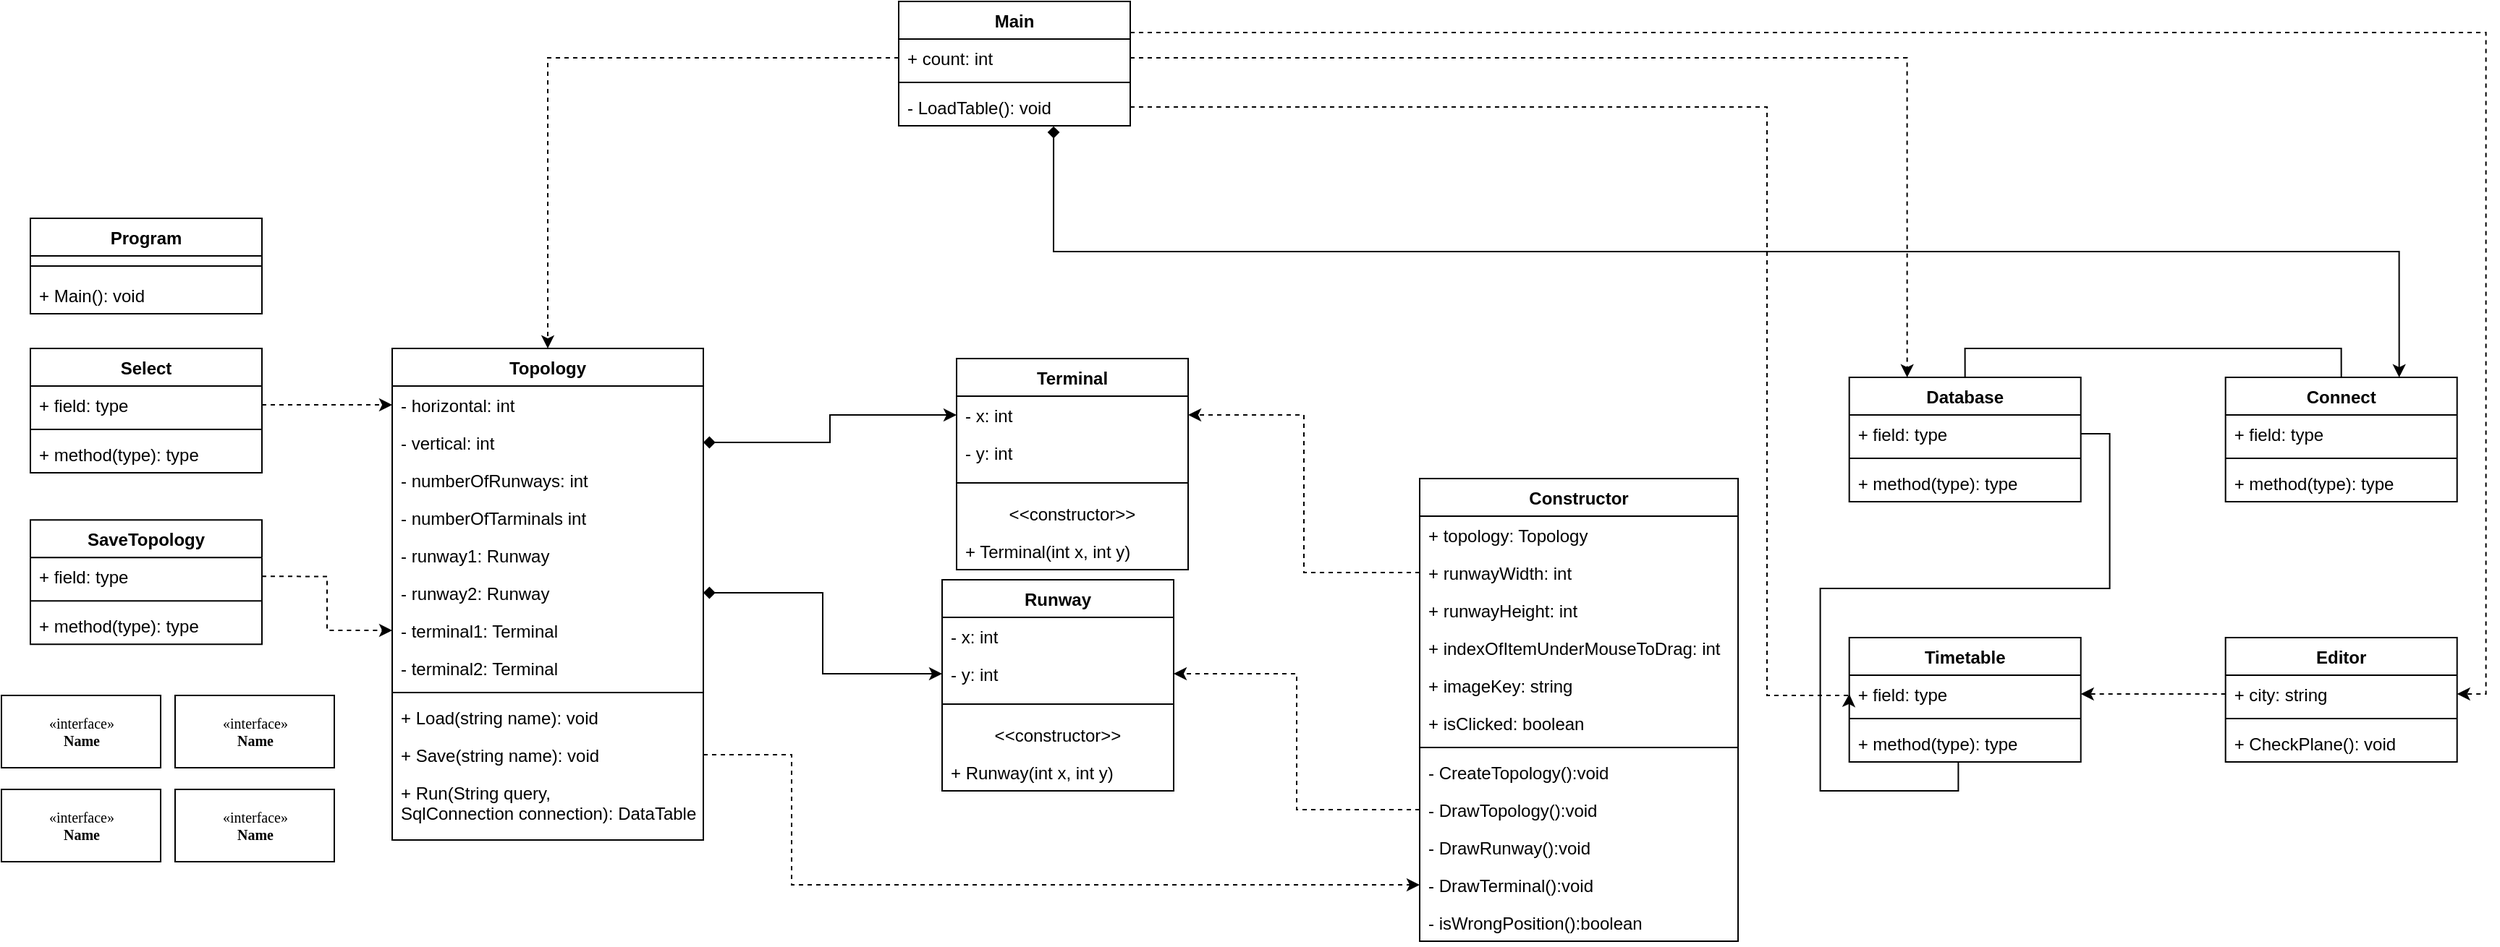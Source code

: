 <mxfile version="12.4.3" type="github" pages="1"><diagram name="Page-1" id="c4acf3e9-155e-7222-9cf6-157b1a14988f"><mxGraphModel dx="2558" dy="774" grid="1" gridSize="10" guides="1" tooltips="1" connect="1" arrows="1" fold="1" page="1" pageScale="1" pageWidth="850" pageHeight="1100" background="#ffffff" math="0" shadow="0"><root><mxCell id="0"/><mxCell id="1" parent="0"/><mxCell id="5d2195bd80daf111-8" value="&amp;laquo;interface&amp;raquo;&lt;br&gt;&lt;b&gt;Name&lt;/b&gt;" style="html=1;rounded=0;shadow=0;comic=0;labelBackgroundColor=none;strokeWidth=1;fontFamily=Verdana;fontSize=10;align=center;" parent="1" vertex="1"><mxGeometry x="-820" y="680" width="110" height="50" as="geometry"/></mxCell><mxCell id="5d2195bd80daf111-13" value="&amp;laquo;interface&amp;raquo;&lt;br&gt;&lt;b&gt;Name&lt;/b&gt;" style="html=1;rounded=0;shadow=0;comic=0;labelBackgroundColor=none;strokeWidth=1;fontFamily=Verdana;fontSize=10;align=center;" parent="1" vertex="1"><mxGeometry x="-820" y="745" width="110" height="50" as="geometry"/></mxCell><mxCell id="5d2195bd80daf111-14" value="&amp;laquo;interface&amp;raquo;&lt;br&gt;&lt;b&gt;Name&lt;/b&gt;" style="html=1;rounded=0;shadow=0;comic=0;labelBackgroundColor=none;strokeWidth=1;fontFamily=Verdana;fontSize=10;align=center;" parent="1" vertex="1"><mxGeometry x="-700" y="680" width="110" height="50" as="geometry"/></mxCell><mxCell id="5d2195bd80daf111-17" value="&amp;laquo;interface&amp;raquo;&lt;br&gt;&lt;b&gt;Name&lt;/b&gt;" style="html=1;rounded=0;shadow=0;comic=0;labelBackgroundColor=none;strokeWidth=1;fontFamily=Verdana;fontSize=10;align=center;" parent="1" vertex="1"><mxGeometry x="-700" y="745" width="110" height="50" as="geometry"/></mxCell><mxCell id="RniD1HuskMHVJmETb2_K-17" style="edgeStyle=orthogonalEdgeStyle;rounded=0;orthogonalLoop=1;jettySize=auto;html=1;exitX=1;exitY=0.25;exitDx=0;exitDy=0;entryX=1;entryY=0.5;entryDx=0;entryDy=0;dashed=1;startArrow=none;startFill=0;endArrow=classic;endFill=1;" edge="1" parent="1" source="V4cQfguPERzRXKJb4Z5P-1" target="V4cQfguPERzRXKJb4Z5P-10"><mxGeometry relative="1" as="geometry"/></mxCell><mxCell id="V4cQfguPERzRXKJb4Z5P-1" value="Main" style="swimlane;fontStyle=1;align=center;verticalAlign=top;childLayout=stackLayout;horizontal=1;startSize=26;horizontalStack=0;resizeParent=1;resizeParentMax=0;resizeLast=0;collapsible=1;marginBottom=0;" parent="1" vertex="1"><mxGeometry x="-200" y="200" width="160" height="86" as="geometry"/></mxCell><mxCell id="V4cQfguPERzRXKJb4Z5P-2" value="+ count: int" style="text;strokeColor=none;fillColor=none;align=left;verticalAlign=top;spacingLeft=4;spacingRight=4;overflow=hidden;rotatable=0;points=[[0,0.5],[1,0.5]];portConstraint=eastwest;" parent="V4cQfguPERzRXKJb4Z5P-1" vertex="1"><mxGeometry y="26" width="160" height="26" as="geometry"/></mxCell><mxCell id="V4cQfguPERzRXKJb4Z5P-3" value="" style="line;strokeWidth=1;fillColor=none;align=left;verticalAlign=middle;spacingTop=-1;spacingLeft=3;spacingRight=3;rotatable=0;labelPosition=right;points=[];portConstraint=eastwest;" parent="V4cQfguPERzRXKJb4Z5P-1" vertex="1"><mxGeometry y="52" width="160" height="8" as="geometry"/></mxCell><mxCell id="V4cQfguPERzRXKJb4Z5P-4" value="- LoadTable(): void" style="text;strokeColor=none;fillColor=none;align=left;verticalAlign=top;spacingLeft=4;spacingRight=4;overflow=hidden;rotatable=0;points=[[0,0.5],[1,0.5]];portConstraint=eastwest;" parent="V4cQfguPERzRXKJb4Z5P-1" vertex="1"><mxGeometry y="60" width="160" height="26" as="geometry"/></mxCell><mxCell id="V4cQfguPERzRXKJb4Z5P-5" value="Runway" style="swimlane;fontStyle=1;align=center;verticalAlign=top;childLayout=stackLayout;horizontal=1;startSize=26;horizontalStack=0;resizeParent=1;resizeParentMax=0;resizeLast=0;collapsible=1;marginBottom=0;" parent="1" vertex="1"><mxGeometry x="-170" y="600" width="160" height="146" as="geometry"/></mxCell><mxCell id="V4cQfguPERzRXKJb4Z5P-6" value="- x: int" style="text;strokeColor=none;fillColor=none;align=left;verticalAlign=top;spacingLeft=4;spacingRight=4;overflow=hidden;rotatable=0;points=[[0,0.5],[1,0.5]];portConstraint=eastwest;" parent="V4cQfguPERzRXKJb4Z5P-5" vertex="1"><mxGeometry y="26" width="160" height="26" as="geometry"/></mxCell><mxCell id="V4cQfguPERzRXKJb4Z5P-51" value="- y: int" style="text;strokeColor=none;fillColor=none;align=left;verticalAlign=top;spacingLeft=4;spacingRight=4;overflow=hidden;rotatable=0;points=[[0,0.5],[1,0.5]];portConstraint=eastwest;" parent="V4cQfguPERzRXKJb4Z5P-5" vertex="1"><mxGeometry y="52" width="160" height="26" as="geometry"/></mxCell><mxCell id="V4cQfguPERzRXKJb4Z5P-7" value="" style="line;strokeWidth=1;fillColor=none;align=left;verticalAlign=middle;spacingTop=-1;spacingLeft=3;spacingRight=3;rotatable=0;labelPosition=right;points=[];portConstraint=eastwest;" parent="V4cQfguPERzRXKJb4Z5P-5" vertex="1"><mxGeometry y="78" width="160" height="16" as="geometry"/></mxCell><mxCell id="V4cQfguPERzRXKJb4Z5P-60" value="&lt;&lt;constructor&gt;&gt;" style="text;strokeColor=none;fillColor=none;align=center;verticalAlign=top;spacingLeft=4;spacingRight=4;overflow=hidden;rotatable=0;points=[[0,0.5],[1,0.5]];portConstraint=eastwest;" parent="V4cQfguPERzRXKJb4Z5P-5" vertex="1"><mxGeometry y="94" width="160" height="26" as="geometry"/></mxCell><mxCell id="V4cQfguPERzRXKJb4Z5P-59" value="+ Runway(int x, int y)" style="text;strokeColor=none;fillColor=none;align=left;verticalAlign=top;spacingLeft=4;spacingRight=4;overflow=hidden;rotatable=0;points=[[0,0.5],[1,0.5]];portConstraint=eastwest;" parent="V4cQfguPERzRXKJb4Z5P-5" vertex="1"><mxGeometry y="120" width="160" height="26" as="geometry"/></mxCell><mxCell id="V4cQfguPERzRXKJb4Z5P-9" value="Editor" style="swimlane;fontStyle=1;align=center;verticalAlign=top;childLayout=stackLayout;horizontal=1;startSize=26;horizontalStack=0;resizeParent=1;resizeParentMax=0;resizeLast=0;collapsible=1;marginBottom=0;" parent="1" vertex="1"><mxGeometry x="716.84" y="640" width="160" height="86" as="geometry"/></mxCell><mxCell id="V4cQfguPERzRXKJb4Z5P-10" value="+ city: string" style="text;strokeColor=none;fillColor=none;align=left;verticalAlign=top;spacingLeft=4;spacingRight=4;overflow=hidden;rotatable=0;points=[[0,0.5],[1,0.5]];portConstraint=eastwest;" parent="V4cQfguPERzRXKJb4Z5P-9" vertex="1"><mxGeometry y="26" width="160" height="26" as="geometry"/></mxCell><mxCell id="V4cQfguPERzRXKJb4Z5P-11" value="" style="line;strokeWidth=1;fillColor=none;align=left;verticalAlign=middle;spacingTop=-1;spacingLeft=3;spacingRight=3;rotatable=0;labelPosition=right;points=[];portConstraint=eastwest;" parent="V4cQfguPERzRXKJb4Z5P-9" vertex="1"><mxGeometry y="52" width="160" height="8" as="geometry"/></mxCell><mxCell id="V4cQfguPERzRXKJb4Z5P-12" value="+ CheckPlane(): void" style="text;strokeColor=none;fillColor=none;align=left;verticalAlign=top;spacingLeft=4;spacingRight=4;overflow=hidden;rotatable=0;points=[[0,0.5],[1,0.5]];portConstraint=eastwest;" parent="V4cQfguPERzRXKJb4Z5P-9" vertex="1"><mxGeometry y="60" width="160" height="26" as="geometry"/></mxCell><mxCell id="V4cQfguPERzRXKJb4Z5P-13" value="Database" style="swimlane;fontStyle=1;align=center;verticalAlign=top;childLayout=stackLayout;horizontal=1;startSize=26;horizontalStack=0;resizeParent=1;resizeParentMax=0;resizeLast=0;collapsible=1;marginBottom=0;" parent="1" vertex="1"><mxGeometry x="456.84" y="460" width="160" height="86" as="geometry"/></mxCell><mxCell id="V4cQfguPERzRXKJb4Z5P-14" value="+ field: type" style="text;strokeColor=none;fillColor=none;align=left;verticalAlign=top;spacingLeft=4;spacingRight=4;overflow=hidden;rotatable=0;points=[[0,0.5],[1,0.5]];portConstraint=eastwest;" parent="V4cQfguPERzRXKJb4Z5P-13" vertex="1"><mxGeometry y="26" width="160" height="26" as="geometry"/></mxCell><mxCell id="V4cQfguPERzRXKJb4Z5P-15" value="" style="line;strokeWidth=1;fillColor=none;align=left;verticalAlign=middle;spacingTop=-1;spacingLeft=3;spacingRight=3;rotatable=0;labelPosition=right;points=[];portConstraint=eastwest;" parent="V4cQfguPERzRXKJb4Z5P-13" vertex="1"><mxGeometry y="52" width="160" height="8" as="geometry"/></mxCell><mxCell id="V4cQfguPERzRXKJb4Z5P-16" value="+ method(type): type" style="text;strokeColor=none;fillColor=none;align=left;verticalAlign=top;spacingLeft=4;spacingRight=4;overflow=hidden;rotatable=0;points=[[0,0.5],[1,0.5]];portConstraint=eastwest;" parent="V4cQfguPERzRXKJb4Z5P-13" vertex="1"><mxGeometry y="60" width="160" height="26" as="geometry"/></mxCell><mxCell id="V4cQfguPERzRXKJb4Z5P-17" value="Program" style="swimlane;fontStyle=1;align=center;verticalAlign=top;childLayout=stackLayout;horizontal=1;startSize=26;horizontalStack=0;resizeParent=1;resizeParentMax=0;resizeLast=0;collapsible=1;marginBottom=0;" parent="1" vertex="1"><mxGeometry x="-800" y="350" width="160" height="66" as="geometry"/></mxCell><mxCell id="V4cQfguPERzRXKJb4Z5P-19" value="" style="line;strokeWidth=1;fillColor=none;align=left;verticalAlign=middle;spacingTop=-1;spacingLeft=3;spacingRight=3;rotatable=0;labelPosition=right;points=[];portConstraint=eastwest;" parent="V4cQfguPERzRXKJb4Z5P-17" vertex="1"><mxGeometry y="26" width="160" height="14" as="geometry"/></mxCell><mxCell id="V4cQfguPERzRXKJb4Z5P-20" value="+ Main(): void" style="text;strokeColor=none;fillColor=none;align=left;verticalAlign=top;spacingLeft=4;spacingRight=4;overflow=hidden;rotatable=0;points=[[0,0.5],[1,0.5]];portConstraint=eastwest;" parent="V4cQfguPERzRXKJb4Z5P-17" vertex="1"><mxGeometry y="40" width="160" height="26" as="geometry"/></mxCell><mxCell id="V4cQfguPERzRXKJb4Z5P-21" value="Constructor" style="swimlane;fontStyle=1;align=center;verticalAlign=top;childLayout=stackLayout;horizontal=1;startSize=26;horizontalStack=0;resizeParent=1;resizeParentMax=0;resizeLast=0;collapsible=1;marginBottom=0;" parent="1" vertex="1"><mxGeometry x="160" y="530" width="220" height="320" as="geometry"/></mxCell><mxCell id="V4cQfguPERzRXKJb4Z5P-22" value="+ topology: Topology" style="text;strokeColor=none;fillColor=none;align=left;verticalAlign=top;spacingLeft=4;spacingRight=4;overflow=hidden;rotatable=0;points=[[0,0.5],[1,0.5]];portConstraint=eastwest;" parent="V4cQfguPERzRXKJb4Z5P-21" vertex="1"><mxGeometry y="26" width="220" height="26" as="geometry"/></mxCell><mxCell id="V4cQfguPERzRXKJb4Z5P-76" value="+ runwayWidth: int" style="text;strokeColor=none;fillColor=none;align=left;verticalAlign=top;spacingLeft=4;spacingRight=4;overflow=hidden;rotatable=0;points=[[0,0.5],[1,0.5]];portConstraint=eastwest;" parent="V4cQfguPERzRXKJb4Z5P-21" vertex="1"><mxGeometry y="52" width="220" height="26" as="geometry"/></mxCell><mxCell id="V4cQfguPERzRXKJb4Z5P-77" value="+ runwayHeight: int" style="text;strokeColor=none;fillColor=none;align=left;verticalAlign=top;spacingLeft=4;spacingRight=4;overflow=hidden;rotatable=0;points=[[0,0.5],[1,0.5]];portConstraint=eastwest;" parent="V4cQfguPERzRXKJb4Z5P-21" vertex="1"><mxGeometry y="78" width="220" height="26" as="geometry"/></mxCell><mxCell id="V4cQfguPERzRXKJb4Z5P-80" value="+ indexOfItemUnderMouseToDrag: int" style="text;strokeColor=none;fillColor=none;align=left;verticalAlign=top;spacingLeft=4;spacingRight=4;overflow=hidden;rotatable=0;points=[[0,0.5],[1,0.5]];portConstraint=eastwest;" parent="V4cQfguPERzRXKJb4Z5P-21" vertex="1"><mxGeometry y="104" width="220" height="26" as="geometry"/></mxCell><mxCell id="V4cQfguPERzRXKJb4Z5P-81" value="+ imageKey: string" style="text;strokeColor=none;fillColor=none;align=left;verticalAlign=top;spacingLeft=4;spacingRight=4;overflow=hidden;rotatable=0;points=[[0,0.5],[1,0.5]];portConstraint=eastwest;" parent="V4cQfguPERzRXKJb4Z5P-21" vertex="1"><mxGeometry y="130" width="220" height="26" as="geometry"/></mxCell><mxCell id="V4cQfguPERzRXKJb4Z5P-82" value="+ isClicked: boolean" style="text;strokeColor=none;fillColor=none;align=left;verticalAlign=top;spacingLeft=4;spacingRight=4;overflow=hidden;rotatable=0;points=[[0,0.5],[1,0.5]];portConstraint=eastwest;" parent="V4cQfguPERzRXKJb4Z5P-21" vertex="1"><mxGeometry y="156" width="220" height="26" as="geometry"/></mxCell><mxCell id="V4cQfguPERzRXKJb4Z5P-23" value="" style="line;strokeWidth=1;fillColor=none;align=left;verticalAlign=middle;spacingTop=-1;spacingLeft=3;spacingRight=3;rotatable=0;labelPosition=right;points=[];portConstraint=eastwest;" parent="V4cQfguPERzRXKJb4Z5P-21" vertex="1"><mxGeometry y="182" width="220" height="8" as="geometry"/></mxCell><mxCell id="V4cQfguPERzRXKJb4Z5P-24" value="- CreateTopology():void" style="text;strokeColor=none;fillColor=none;align=left;verticalAlign=top;spacingLeft=4;spacingRight=4;overflow=hidden;rotatable=0;points=[[0,0.5],[1,0.5]];portConstraint=eastwest;" parent="V4cQfguPERzRXKJb4Z5P-21" vertex="1"><mxGeometry y="190" width="220" height="26" as="geometry"/></mxCell><mxCell id="V4cQfguPERzRXKJb4Z5P-84" value="- DrawTopology():void" style="text;strokeColor=none;fillColor=none;align=left;verticalAlign=top;spacingLeft=4;spacingRight=4;overflow=hidden;rotatable=0;points=[[0,0.5],[1,0.5]];portConstraint=eastwest;" parent="V4cQfguPERzRXKJb4Z5P-21" vertex="1"><mxGeometry y="216" width="220" height="26" as="geometry"/></mxCell><mxCell id="V4cQfguPERzRXKJb4Z5P-85" value="- DrawRunway():void" style="text;strokeColor=none;fillColor=none;align=left;verticalAlign=top;spacingLeft=4;spacingRight=4;overflow=hidden;rotatable=0;points=[[0,0.5],[1,0.5]];portConstraint=eastwest;" parent="V4cQfguPERzRXKJb4Z5P-21" vertex="1"><mxGeometry y="242" width="220" height="26" as="geometry"/></mxCell><mxCell id="V4cQfguPERzRXKJb4Z5P-86" value="- DrawTerminal():void" style="text;strokeColor=none;fillColor=none;align=left;verticalAlign=top;spacingLeft=4;spacingRight=4;overflow=hidden;rotatable=0;points=[[0,0.5],[1,0.5]];portConstraint=eastwest;" parent="V4cQfguPERzRXKJb4Z5P-21" vertex="1"><mxGeometry y="268" width="220" height="26" as="geometry"/></mxCell><mxCell id="V4cQfguPERzRXKJb4Z5P-87" value="- isWrongPosition():boolean" style="text;strokeColor=none;fillColor=none;align=left;verticalAlign=top;spacingLeft=4;spacingRight=4;overflow=hidden;rotatable=0;points=[[0,0.5],[1,0.5]];portConstraint=eastwest;" parent="V4cQfguPERzRXKJb4Z5P-21" vertex="1"><mxGeometry y="294" width="220" height="26" as="geometry"/></mxCell><mxCell id="RniD1HuskMHVJmETb2_K-13" style="edgeStyle=orthogonalEdgeStyle;rounded=0;orthogonalLoop=1;jettySize=auto;html=1;exitX=0.5;exitY=0;exitDx=0;exitDy=0;entryX=0.5;entryY=0;entryDx=0;entryDy=0;startArrow=none;startFill=0;endArrow=none;endFill=0;" edge="1" parent="1" source="V4cQfguPERzRXKJb4Z5P-25" target="V4cQfguPERzRXKJb4Z5P-13"><mxGeometry relative="1" as="geometry"/></mxCell><mxCell id="RniD1HuskMHVJmETb2_K-18" style="edgeStyle=orthogonalEdgeStyle;rounded=0;orthogonalLoop=1;jettySize=auto;html=1;exitX=0.75;exitY=0;exitDx=0;exitDy=0;entryX=0.669;entryY=1.013;entryDx=0;entryDy=0;entryPerimeter=0;startArrow=classic;startFill=1;endArrow=diamond;endFill=1;" edge="1" parent="1" source="V4cQfguPERzRXKJb4Z5P-25" target="V4cQfguPERzRXKJb4Z5P-4"><mxGeometry relative="1" as="geometry"/></mxCell><mxCell id="V4cQfguPERzRXKJb4Z5P-25" value="Connect" style="swimlane;fontStyle=1;align=center;verticalAlign=top;childLayout=stackLayout;horizontal=1;startSize=26;horizontalStack=0;resizeParent=1;resizeParentMax=0;resizeLast=0;collapsible=1;marginBottom=0;" parent="1" vertex="1"><mxGeometry x="716.84" y="460" width="160" height="86" as="geometry"/></mxCell><mxCell id="V4cQfguPERzRXKJb4Z5P-26" value="+ field: type" style="text;strokeColor=none;fillColor=none;align=left;verticalAlign=top;spacingLeft=4;spacingRight=4;overflow=hidden;rotatable=0;points=[[0,0.5],[1,0.5]];portConstraint=eastwest;" parent="V4cQfguPERzRXKJb4Z5P-25" vertex="1"><mxGeometry y="26" width="160" height="26" as="geometry"/></mxCell><mxCell id="V4cQfguPERzRXKJb4Z5P-27" value="" style="line;strokeWidth=1;fillColor=none;align=left;verticalAlign=middle;spacingTop=-1;spacingLeft=3;spacingRight=3;rotatable=0;labelPosition=right;points=[];portConstraint=eastwest;" parent="V4cQfguPERzRXKJb4Z5P-25" vertex="1"><mxGeometry y="52" width="160" height="8" as="geometry"/></mxCell><mxCell id="V4cQfguPERzRXKJb4Z5P-28" value="+ method(type): type" style="text;strokeColor=none;fillColor=none;align=left;verticalAlign=top;spacingLeft=4;spacingRight=4;overflow=hidden;rotatable=0;points=[[0,0.5],[1,0.5]];portConstraint=eastwest;" parent="V4cQfguPERzRXKJb4Z5P-25" vertex="1"><mxGeometry y="60" width="160" height="26" as="geometry"/></mxCell><mxCell id="V4cQfguPERzRXKJb4Z5P-34" value="Select" style="swimlane;fontStyle=1;align=center;verticalAlign=top;childLayout=stackLayout;horizontal=1;startSize=26;horizontalStack=0;resizeParent=1;resizeParentMax=0;resizeLast=0;collapsible=1;marginBottom=0;" parent="1" vertex="1"><mxGeometry x="-800" y="440.0" width="160" height="86" as="geometry"/></mxCell><mxCell id="V4cQfguPERzRXKJb4Z5P-35" value="+ field: type" style="text;strokeColor=none;fillColor=none;align=left;verticalAlign=top;spacingLeft=4;spacingRight=4;overflow=hidden;rotatable=0;points=[[0,0.5],[1,0.5]];portConstraint=eastwest;" parent="V4cQfguPERzRXKJb4Z5P-34" vertex="1"><mxGeometry y="26" width="160" height="26" as="geometry"/></mxCell><mxCell id="V4cQfguPERzRXKJb4Z5P-36" value="" style="line;strokeWidth=1;fillColor=none;align=left;verticalAlign=middle;spacingTop=-1;spacingLeft=3;spacingRight=3;rotatable=0;labelPosition=right;points=[];portConstraint=eastwest;" parent="V4cQfguPERzRXKJb4Z5P-34" vertex="1"><mxGeometry y="52" width="160" height="8" as="geometry"/></mxCell><mxCell id="V4cQfguPERzRXKJb4Z5P-37" value="+ method(type): type" style="text;strokeColor=none;fillColor=none;align=left;verticalAlign=top;spacingLeft=4;spacingRight=4;overflow=hidden;rotatable=0;points=[[0,0.5],[1,0.5]];portConstraint=eastwest;" parent="V4cQfguPERzRXKJb4Z5P-34" vertex="1"><mxGeometry y="60" width="160" height="26" as="geometry"/></mxCell><mxCell id="V4cQfguPERzRXKJb4Z5P-38" value="Timetable" style="swimlane;fontStyle=1;align=center;verticalAlign=top;childLayout=stackLayout;horizontal=1;startSize=26;horizontalStack=0;resizeParent=1;resizeParentMax=0;resizeLast=0;collapsible=1;marginBottom=0;" parent="1" vertex="1"><mxGeometry x="456.84" y="640" width="160" height="86" as="geometry"/></mxCell><mxCell id="V4cQfguPERzRXKJb4Z5P-39" value="+ field: type" style="text;strokeColor=none;fillColor=none;align=left;verticalAlign=top;spacingLeft=4;spacingRight=4;overflow=hidden;rotatable=0;points=[[0,0.5],[1,0.5]];portConstraint=eastwest;" parent="V4cQfguPERzRXKJb4Z5P-38" vertex="1"><mxGeometry y="26" width="160" height="26" as="geometry"/></mxCell><mxCell id="V4cQfguPERzRXKJb4Z5P-40" value="" style="line;strokeWidth=1;fillColor=none;align=left;verticalAlign=middle;spacingTop=-1;spacingLeft=3;spacingRight=3;rotatable=0;labelPosition=right;points=[];portConstraint=eastwest;" parent="V4cQfguPERzRXKJb4Z5P-38" vertex="1"><mxGeometry y="52" width="160" height="8" as="geometry"/></mxCell><mxCell id="V4cQfguPERzRXKJb4Z5P-41" value="+ method(type): type" style="text;strokeColor=none;fillColor=none;align=left;verticalAlign=top;spacingLeft=4;spacingRight=4;overflow=hidden;rotatable=0;points=[[0,0.5],[1,0.5]];portConstraint=eastwest;" parent="V4cQfguPERzRXKJb4Z5P-38" vertex="1"><mxGeometry y="60" width="160" height="26" as="geometry"/></mxCell><mxCell id="V4cQfguPERzRXKJb4Z5P-42" value="Topology" style="swimlane;fontStyle=1;align=center;verticalAlign=top;childLayout=stackLayout;horizontal=1;startSize=26;horizontalStack=0;resizeParent=1;resizeParentMax=0;resizeLast=0;collapsible=1;marginBottom=0;" parent="1" vertex="1"><mxGeometry x="-550" y="440" width="215" height="340" as="geometry"/></mxCell><mxCell id="V4cQfguPERzRXKJb4Z5P-43" value="- horizontal: int" style="text;strokeColor=none;fillColor=none;align=left;verticalAlign=top;spacingLeft=4;spacingRight=4;overflow=hidden;rotatable=0;points=[[0,0.5],[1,0.5]];portConstraint=eastwest;" parent="V4cQfguPERzRXKJb4Z5P-42" vertex="1"><mxGeometry y="26" width="215" height="26" as="geometry"/></mxCell><mxCell id="V4cQfguPERzRXKJb4Z5P-56" value="- vertical: int" style="text;strokeColor=none;fillColor=none;align=left;verticalAlign=top;spacingLeft=4;spacingRight=4;overflow=hidden;rotatable=0;points=[[0,0.5],[1,0.5]];portConstraint=eastwest;" parent="V4cQfguPERzRXKJb4Z5P-42" vertex="1"><mxGeometry y="52" width="215" height="26" as="geometry"/></mxCell><mxCell id="V4cQfguPERzRXKJb4Z5P-57" value="- numberOfRunways: int" style="text;strokeColor=none;fillColor=none;align=left;verticalAlign=top;spacingLeft=4;spacingRight=4;overflow=hidden;rotatable=0;points=[[0,0.5],[1,0.5]];portConstraint=eastwest;" parent="V4cQfguPERzRXKJb4Z5P-42" vertex="1"><mxGeometry y="78" width="215" height="26" as="geometry"/></mxCell><mxCell id="V4cQfguPERzRXKJb4Z5P-58" value="- numberOfTarminals int" style="text;strokeColor=none;fillColor=none;align=left;verticalAlign=top;spacingLeft=4;spacingRight=4;overflow=hidden;rotatable=0;points=[[0,0.5],[1,0.5]];portConstraint=eastwest;" parent="V4cQfguPERzRXKJb4Z5P-42" vertex="1"><mxGeometry y="104" width="215" height="26" as="geometry"/></mxCell><mxCell id="V4cQfguPERzRXKJb4Z5P-67" value="- runway1: Runway" style="text;strokeColor=none;fillColor=none;align=left;verticalAlign=top;spacingLeft=4;spacingRight=4;overflow=hidden;rotatable=0;points=[[0,0.5],[1,0.5]];portConstraint=eastwest;" parent="V4cQfguPERzRXKJb4Z5P-42" vertex="1"><mxGeometry y="130" width="215" height="26" as="geometry"/></mxCell><mxCell id="V4cQfguPERzRXKJb4Z5P-69" value="- runway2: Runway" style="text;strokeColor=none;fillColor=none;align=left;verticalAlign=top;spacingLeft=4;spacingRight=4;overflow=hidden;rotatable=0;points=[[0,0.5],[1,0.5]];portConstraint=eastwest;" parent="V4cQfguPERzRXKJb4Z5P-42" vertex="1"><mxGeometry y="156" width="215" height="26" as="geometry"/></mxCell><mxCell id="V4cQfguPERzRXKJb4Z5P-70" value="- terminal1: Terminal" style="text;strokeColor=none;fillColor=none;align=left;verticalAlign=top;spacingLeft=4;spacingRight=4;overflow=hidden;rotatable=0;points=[[0,0.5],[1,0.5]];portConstraint=eastwest;" parent="V4cQfguPERzRXKJb4Z5P-42" vertex="1"><mxGeometry y="182" width="215" height="26" as="geometry"/></mxCell><mxCell id="V4cQfguPERzRXKJb4Z5P-71" value="- terminal2: Terminal" style="text;strokeColor=none;fillColor=none;align=left;verticalAlign=top;spacingLeft=4;spacingRight=4;overflow=hidden;rotatable=0;points=[[0,0.5],[1,0.5]];portConstraint=eastwest;" parent="V4cQfguPERzRXKJb4Z5P-42" vertex="1"><mxGeometry y="208" width="215" height="26" as="geometry"/></mxCell><mxCell id="V4cQfguPERzRXKJb4Z5P-44" value="" style="line;strokeWidth=1;fillColor=none;align=left;verticalAlign=middle;spacingTop=-1;spacingLeft=3;spacingRight=3;rotatable=0;labelPosition=right;points=[];portConstraint=eastwest;" parent="V4cQfguPERzRXKJb4Z5P-42" vertex="1"><mxGeometry y="234" width="215" height="8" as="geometry"/></mxCell><mxCell id="V4cQfguPERzRXKJb4Z5P-74" value="+ Load(string name): void" style="text;strokeColor=none;fillColor=none;align=left;verticalAlign=top;spacingLeft=4;spacingRight=4;overflow=hidden;rotatable=0;points=[[0,0.5],[1,0.5]];portConstraint=eastwest;" parent="V4cQfguPERzRXKJb4Z5P-42" vertex="1"><mxGeometry y="242" width="215" height="26" as="geometry"/></mxCell><mxCell id="V4cQfguPERzRXKJb4Z5P-73" value="+ Save(string name): void" style="text;strokeColor=none;fillColor=none;align=left;verticalAlign=top;spacingLeft=4;spacingRight=4;overflow=hidden;rotatable=0;points=[[0,0.5],[1,0.5]];portConstraint=eastwest;" parent="V4cQfguPERzRXKJb4Z5P-42" vertex="1"><mxGeometry y="268" width="215" height="26" as="geometry"/></mxCell><mxCell id="V4cQfguPERzRXKJb4Z5P-45" value="+ Run(String query, &#10;SqlConnection connection): DataTable " style="text;strokeColor=none;fillColor=none;align=left;verticalAlign=top;spacingLeft=4;spacingRight=4;overflow=hidden;rotatable=0;points=[[0,0.5],[1,0.5]];portConstraint=eastwest;" parent="V4cQfguPERzRXKJb4Z5P-42" vertex="1"><mxGeometry y="294" width="215" height="46" as="geometry"/></mxCell><mxCell id="V4cQfguPERzRXKJb4Z5P-46" value="SaveTopology" style="swimlane;fontStyle=1;align=center;verticalAlign=top;childLayout=stackLayout;horizontal=1;startSize=26;horizontalStack=0;resizeParent=1;resizeParentMax=0;resizeLast=0;collapsible=1;marginBottom=0;" parent="1" vertex="1"><mxGeometry x="-800" y="558.67" width="160" height="86" as="geometry"/></mxCell><mxCell id="V4cQfguPERzRXKJb4Z5P-47" value="+ field: type" style="text;strokeColor=none;fillColor=none;align=left;verticalAlign=top;spacingLeft=4;spacingRight=4;overflow=hidden;rotatable=0;points=[[0,0.5],[1,0.5]];portConstraint=eastwest;" parent="V4cQfguPERzRXKJb4Z5P-46" vertex="1"><mxGeometry y="26" width="160" height="26" as="geometry"/></mxCell><mxCell id="V4cQfguPERzRXKJb4Z5P-48" value="" style="line;strokeWidth=1;fillColor=none;align=left;verticalAlign=middle;spacingTop=-1;spacingLeft=3;spacingRight=3;rotatable=0;labelPosition=right;points=[];portConstraint=eastwest;" parent="V4cQfguPERzRXKJb4Z5P-46" vertex="1"><mxGeometry y="52" width="160" height="8" as="geometry"/></mxCell><mxCell id="V4cQfguPERzRXKJb4Z5P-49" value="+ method(type): type" style="text;strokeColor=none;fillColor=none;align=left;verticalAlign=top;spacingLeft=4;spacingRight=4;overflow=hidden;rotatable=0;points=[[0,0.5],[1,0.5]];portConstraint=eastwest;" parent="V4cQfguPERzRXKJb4Z5P-46" vertex="1"><mxGeometry y="60" width="160" height="26" as="geometry"/></mxCell><mxCell id="V4cQfguPERzRXKJb4Z5P-61" value="Terminal" style="swimlane;fontStyle=1;align=center;verticalAlign=top;childLayout=stackLayout;horizontal=1;startSize=26;horizontalStack=0;resizeParent=1;resizeParentMax=0;resizeLast=0;collapsible=1;marginBottom=0;" parent="1" vertex="1"><mxGeometry x="-160" y="447" width="160" height="146" as="geometry"/></mxCell><mxCell id="V4cQfguPERzRXKJb4Z5P-62" value="- x: int" style="text;strokeColor=none;fillColor=none;align=left;verticalAlign=top;spacingLeft=4;spacingRight=4;overflow=hidden;rotatable=0;points=[[0,0.5],[1,0.5]];portConstraint=eastwest;" parent="V4cQfguPERzRXKJb4Z5P-61" vertex="1"><mxGeometry y="26" width="160" height="26" as="geometry"/></mxCell><mxCell id="V4cQfguPERzRXKJb4Z5P-63" value="- y: int" style="text;strokeColor=none;fillColor=none;align=left;verticalAlign=top;spacingLeft=4;spacingRight=4;overflow=hidden;rotatable=0;points=[[0,0.5],[1,0.5]];portConstraint=eastwest;" parent="V4cQfguPERzRXKJb4Z5P-61" vertex="1"><mxGeometry y="52" width="160" height="26" as="geometry"/></mxCell><mxCell id="V4cQfguPERzRXKJb4Z5P-64" value="" style="line;strokeWidth=1;fillColor=none;align=left;verticalAlign=middle;spacingTop=-1;spacingLeft=3;spacingRight=3;rotatable=0;labelPosition=right;points=[];portConstraint=eastwest;" parent="V4cQfguPERzRXKJb4Z5P-61" vertex="1"><mxGeometry y="78" width="160" height="16" as="geometry"/></mxCell><mxCell id="V4cQfguPERzRXKJb4Z5P-65" value="&lt;&lt;constructor&gt;&gt;" style="text;strokeColor=none;fillColor=none;align=center;verticalAlign=top;spacingLeft=4;spacingRight=4;overflow=hidden;rotatable=0;points=[[0,0.5],[1,0.5]];portConstraint=eastwest;" parent="V4cQfguPERzRXKJb4Z5P-61" vertex="1"><mxGeometry y="94" width="160" height="26" as="geometry"/></mxCell><mxCell id="V4cQfguPERzRXKJb4Z5P-66" value="+ Terminal(int x, int y)" style="text;strokeColor=none;fillColor=none;align=left;verticalAlign=top;spacingLeft=4;spacingRight=4;overflow=hidden;rotatable=0;points=[[0,0.5],[1,0.5]];portConstraint=eastwest;" parent="V4cQfguPERzRXKJb4Z5P-61" vertex="1"><mxGeometry y="120" width="160" height="26" as="geometry"/></mxCell><mxCell id="RniD1HuskMHVJmETb2_K-1" style="edgeStyle=orthogonalEdgeStyle;rounded=0;orthogonalLoop=1;jettySize=auto;html=1;exitX=1;exitY=0.5;exitDx=0;exitDy=0;entryX=0.471;entryY=1.013;entryDx=0;entryDy=0;entryPerimeter=0;endArrow=none;endFill=0;" edge="1" parent="1" source="V4cQfguPERzRXKJb4Z5P-14" target="V4cQfguPERzRXKJb4Z5P-41"><mxGeometry relative="1" as="geometry"/></mxCell><mxCell id="RniD1HuskMHVJmETb2_K-2" style="edgeStyle=orthogonalEdgeStyle;rounded=0;orthogonalLoop=1;jettySize=auto;html=1;exitX=1;exitY=0.5;exitDx=0;exitDy=0;entryX=0;entryY=0.5;entryDx=0;entryDy=0;endArrow=classic;endFill=1;startArrow=none;startFill=0;dashed=1;" edge="1" parent="1" source="V4cQfguPERzRXKJb4Z5P-35" target="V4cQfguPERzRXKJb4Z5P-43"><mxGeometry relative="1" as="geometry"/></mxCell><mxCell id="RniD1HuskMHVJmETb2_K-3" style="edgeStyle=orthogonalEdgeStyle;rounded=0;orthogonalLoop=1;jettySize=auto;html=1;exitX=0;exitY=0.5;exitDx=0;exitDy=0;entryX=1;entryY=0.5;entryDx=0;entryDy=0;startArrow=none;startFill=0;endArrow=classic;endFill=1;dashed=1;" edge="1" parent="1" source="V4cQfguPERzRXKJb4Z5P-76" target="V4cQfguPERzRXKJb4Z5P-62"><mxGeometry relative="1" as="geometry"/></mxCell><mxCell id="RniD1HuskMHVJmETb2_K-4" style="edgeStyle=orthogonalEdgeStyle;rounded=0;orthogonalLoop=1;jettySize=auto;html=1;exitX=0;exitY=0.5;exitDx=0;exitDy=0;entryX=1;entryY=0.5;entryDx=0;entryDy=0;startArrow=none;startFill=0;endArrow=classic;endFill=1;dashed=1;" edge="1" parent="1" source="V4cQfguPERzRXKJb4Z5P-84" target="V4cQfguPERzRXKJb4Z5P-51"><mxGeometry relative="1" as="geometry"/></mxCell><mxCell id="RniD1HuskMHVJmETb2_K-6" style="edgeStyle=orthogonalEdgeStyle;rounded=0;orthogonalLoop=1;jettySize=auto;html=1;exitX=0;exitY=0.5;exitDx=0;exitDy=0;entryX=1;entryY=0.5;entryDx=0;entryDy=0;startArrow=none;startFill=0;endArrow=classic;endFill=1;dashed=1;" edge="1" parent="1" source="V4cQfguPERzRXKJb4Z5P-10" target="V4cQfguPERzRXKJb4Z5P-39"><mxGeometry relative="1" as="geometry"/></mxCell><mxCell id="RniD1HuskMHVJmETb2_K-9" style="edgeStyle=orthogonalEdgeStyle;rounded=0;orthogonalLoop=1;jettySize=auto;html=1;exitX=1;exitY=0.5;exitDx=0;exitDy=0;entryX=0;entryY=0.5;entryDx=0;entryDy=0;startArrow=none;startFill=0;endArrow=classic;endFill=1;dashed=1;" edge="1" parent="1" source="V4cQfguPERzRXKJb4Z5P-73" target="V4cQfguPERzRXKJb4Z5P-86"><mxGeometry relative="1" as="geometry"><Array as="points"><mxPoint x="-274" y="811"/></Array></mxGeometry></mxCell><mxCell id="RniD1HuskMHVJmETb2_K-10" style="edgeStyle=orthogonalEdgeStyle;rounded=0;orthogonalLoop=1;jettySize=auto;html=1;exitX=1;exitY=0.5;exitDx=0;exitDy=0;entryX=0;entryY=0.5;entryDx=0;entryDy=0;startArrow=diamond;startFill=1;endArrow=classic;endFill=1;" edge="1" parent="1" source="V4cQfguPERzRXKJb4Z5P-56" target="V4cQfguPERzRXKJb4Z5P-62"><mxGeometry relative="1" as="geometry"/></mxCell><mxCell id="RniD1HuskMHVJmETb2_K-11" style="edgeStyle=orthogonalEdgeStyle;rounded=0;orthogonalLoop=1;jettySize=auto;html=1;exitX=1;exitY=0.5;exitDx=0;exitDy=0;entryX=0;entryY=0.5;entryDx=0;entryDy=0;startArrow=diamond;startFill=1;endArrow=classic;endFill=1;" edge="1" parent="1" source="V4cQfguPERzRXKJb4Z5P-69" target="V4cQfguPERzRXKJb4Z5P-51"><mxGeometry relative="1" as="geometry"/></mxCell><mxCell id="RniD1HuskMHVJmETb2_K-12" style="edgeStyle=orthogonalEdgeStyle;rounded=0;orthogonalLoop=1;jettySize=auto;html=1;exitX=1;exitY=0.5;exitDx=0;exitDy=0;dashed=1;startArrow=none;startFill=0;endArrow=classic;endFill=1;" edge="1" parent="1" source="V4cQfguPERzRXKJb4Z5P-47" target="V4cQfguPERzRXKJb4Z5P-70"><mxGeometry relative="1" as="geometry"/></mxCell><mxCell id="RniD1HuskMHVJmETb2_K-14" style="edgeStyle=orthogonalEdgeStyle;rounded=0;orthogonalLoop=1;jettySize=auto;html=1;exitX=0;exitY=0.5;exitDx=0;exitDy=0;entryX=0.5;entryY=0;entryDx=0;entryDy=0;startArrow=none;startFill=0;endArrow=classic;endFill=1;dashed=1;" edge="1" parent="1" source="V4cQfguPERzRXKJb4Z5P-2" target="V4cQfguPERzRXKJb4Z5P-42"><mxGeometry relative="1" as="geometry"/></mxCell><mxCell id="RniD1HuskMHVJmETb2_K-15" style="edgeStyle=orthogonalEdgeStyle;rounded=0;orthogonalLoop=1;jettySize=auto;html=1;exitX=1;exitY=0.5;exitDx=0;exitDy=0;entryX=0.25;entryY=0;entryDx=0;entryDy=0;dashed=1;startArrow=none;startFill=0;endArrow=classic;endFill=1;" edge="1" parent="1" source="V4cQfguPERzRXKJb4Z5P-2" target="V4cQfguPERzRXKJb4Z5P-13"><mxGeometry relative="1" as="geometry"/></mxCell><mxCell id="RniD1HuskMHVJmETb2_K-16" style="edgeStyle=orthogonalEdgeStyle;rounded=0;orthogonalLoop=1;jettySize=auto;html=1;exitX=1;exitY=0.5;exitDx=0;exitDy=0;entryX=0;entryY=0.5;entryDx=0;entryDy=0;dashed=1;startArrow=none;startFill=0;endArrow=classic;endFill=1;" edge="1" parent="1" source="V4cQfguPERzRXKJb4Z5P-4" target="V4cQfguPERzRXKJb4Z5P-39"><mxGeometry relative="1" as="geometry"><Array as="points"><mxPoint x="400" y="273"/><mxPoint x="400" y="680"/></Array></mxGeometry></mxCell></root></mxGraphModel></diagram></mxfile>